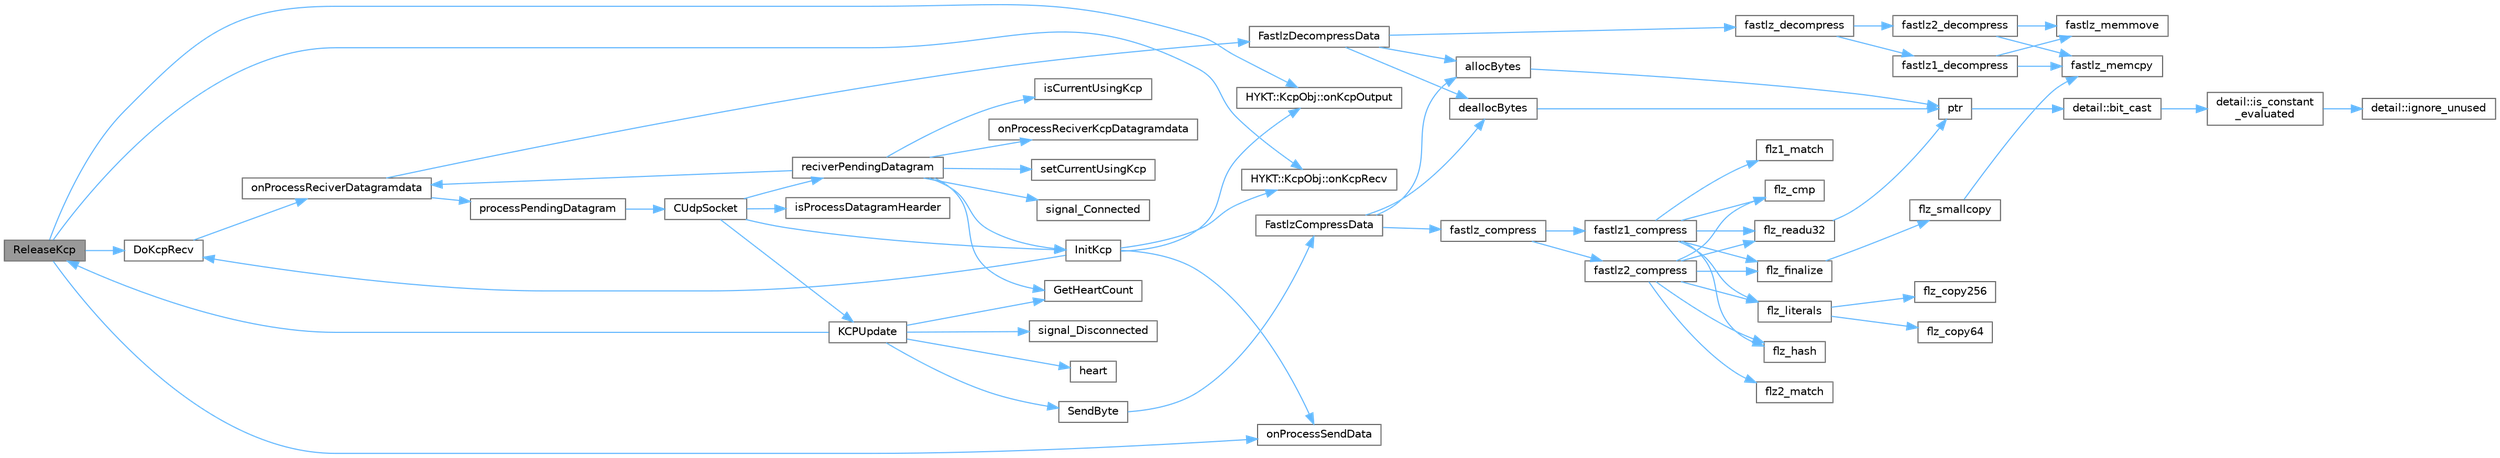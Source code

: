 digraph "ReleaseKcp"
{
 // LATEX_PDF_SIZE
  bgcolor="transparent";
  edge [fontname=Helvetica,fontsize=10,labelfontname=Helvetica,labelfontsize=10];
  node [fontname=Helvetica,fontsize=10,shape=box,height=0.2,width=0.4];
  rankdir="LR";
  Node1 [id="Node000001",label="ReleaseKcp",height=0.2,width=0.4,color="gray40", fillcolor="grey60", style="filled", fontcolor="black",tooltip="释放Kcp"];
  Node1 -> Node2 [id="edge1_Node000001_Node000002",color="steelblue1",style="solid",tooltip=" "];
  Node2 [id="Node000002",label="DoKcpRecv",height=0.2,width=0.4,color="grey40", fillcolor="white", style="filled",URL="$class_c_udp_socket.html#a235c0d71fb7596cf053147501ee3b865",tooltip="kcp转换后消息处理"];
  Node2 -> Node3 [id="edge2_Node000002_Node000003",color="steelblue1",style="solid",tooltip=" "];
  Node3 [id="Node000003",label="onProcessReciverDatagramdata",height=0.2,width=0.4,color="grey40", fillcolor="white", style="filled",URL="$class_c_udp_socket.html#a0d607b7e6a1c94cc87f8e8a4acc50a33",tooltip="处理接收到的报文"];
  Node3 -> Node4 [id="edge3_Node000003_Node000004",color="steelblue1",style="solid",tooltip=" "];
  Node4 [id="Node000004",label="FastlzDecompressData",height=0.2,width=0.4,color="grey40", fillcolor="white", style="filled",URL="$common_8cpp.html#a4a392b934d85ed54106c471cad69665d",tooltip="fastlz 解压数据。"];
  Node4 -> Node5 [id="edge4_Node000004_Node000005",color="steelblue1",style="solid",tooltip=" "];
  Node5 [id="Node000005",label="allocBytes",height=0.2,width=0.4,color="grey40", fillcolor="white", style="filled",URL="$_ned_allocator_impl_8cpp.html#af15278d7a4bba22072363abe7b04fb1e",tooltip="分配指定大小的内存"];
  Node5 -> Node6 [id="edge5_Node000005_Node000006",color="steelblue1",style="solid",tooltip=" "];
  Node6 [id="Node000006",label="ptr",height=0.2,width=0.4,color="grey40", fillcolor="white", style="filled",URL="$format_8h.html#adb6e274f8eb0b74b2865215e1b49c535",tooltip="Converts p to const void* for pointer formatting."];
  Node6 -> Node7 [id="edge6_Node000006_Node000007",color="steelblue1",style="solid",tooltip=" "];
  Node7 [id="Node000007",label="detail::bit_cast",height=0.2,width=0.4,color="grey40", fillcolor="white", style="filled",URL="$namespacedetail.html#a68cc0da968a823f01db50bc3958c996a",tooltip=" "];
  Node7 -> Node8 [id="edge7_Node000007_Node000008",color="steelblue1",style="solid",tooltip=" "];
  Node8 [id="Node000008",label="detail::is_constant\l_evaluated",height=0.2,width=0.4,color="grey40", fillcolor="white", style="filled",URL="$namespacedetail.html#aa88c553e0935b1aa6f21ac8045cf2335",tooltip=" "];
  Node8 -> Node9 [id="edge8_Node000008_Node000009",color="steelblue1",style="solid",tooltip=" "];
  Node9 [id="Node000009",label="detail::ignore_unused",height=0.2,width=0.4,color="grey40", fillcolor="white", style="filled",URL="$namespacedetail.html#a039aa82d5bc3557c97ae98da6aec04ce",tooltip=" "];
  Node4 -> Node10 [id="edge9_Node000004_Node000010",color="steelblue1",style="solid",tooltip=" "];
  Node10 [id="Node000010",label="deallocBytes",height=0.2,width=0.4,color="grey40", fillcolor="white", style="filled",URL="$_ned_allocator_impl_8cpp.html#a394ed5305e19853a8aa9203cdea51dd7",tooltip="释放内存"];
  Node10 -> Node6 [id="edge10_Node000010_Node000006",color="steelblue1",style="solid",tooltip=" "];
  Node4 -> Node11 [id="edge11_Node000004_Node000011",color="steelblue1",style="solid",tooltip=" "];
  Node11 [id="Node000011",label="fastlz_decompress",height=0.2,width=0.4,color="grey40", fillcolor="white", style="filled",URL="$fastlz_8c.html#a6cce72f3099f53d0cc244162180166b3",tooltip="通用解压缩函数"];
  Node11 -> Node12 [id="edge12_Node000011_Node000012",color="steelblue1",style="solid",tooltip=" "];
  Node12 [id="Node000012",label="fastlz1_decompress",height=0.2,width=0.4,color="grey40", fillcolor="white", style="filled",URL="$fastlz_8c.html#a5ae23e2c48377d079b775e6987518099",tooltip="级别 1 解压缩实现"];
  Node12 -> Node13 [id="edge13_Node000012_Node000013",color="steelblue1",style="solid",tooltip=" "];
  Node13 [id="Node000013",label="fastlz_memcpy",height=0.2,width=0.4,color="grey40", fillcolor="white", style="filled",URL="$fastlz_8c.html#a95d18238c9acb9ac4e0748cb7a14527f",tooltip="内存复制函数"];
  Node12 -> Node14 [id="edge14_Node000012_Node000014",color="steelblue1",style="solid",tooltip=" "];
  Node14 [id="Node000014",label="fastlz_memmove",height=0.2,width=0.4,color="grey40", fillcolor="white", style="filled",URL="$fastlz_8c.html#a5e118747cf5e94edea9db2538d4d2fb6",tooltip="自定义内存移动函数"];
  Node11 -> Node15 [id="edge15_Node000011_Node000015",color="steelblue1",style="solid",tooltip=" "];
  Node15 [id="Node000015",label="fastlz2_decompress",height=0.2,width=0.4,color="grey40", fillcolor="white", style="filled",URL="$fastlz_8c.html#a966be4548712ef5cac9708929f199976",tooltip="级别 2 解压缩实现"];
  Node15 -> Node13 [id="edge16_Node000015_Node000013",color="steelblue1",style="solid",tooltip=" "];
  Node15 -> Node14 [id="edge17_Node000015_Node000014",color="steelblue1",style="solid",tooltip=" "];
  Node3 -> Node16 [id="edge18_Node000003_Node000016",color="steelblue1",style="solid",tooltip=" "];
  Node16 [id="Node000016",label="processPendingDatagram",height=0.2,width=0.4,color="grey40", fillcolor="white", style="filled",URL="$class_c_udp_socket.html#a643a52e771c46331915a2a817f8daefe",tooltip="处理接收到的消息"];
  Node16 -> Node17 [id="edge19_Node000016_Node000017",color="steelblue1",style="solid",tooltip=" "];
  Node17 [id="Node000017",label="CUdpSocket",height=0.2,width=0.4,color="grey40", fillcolor="white", style="filled",URL="$class_c_udp_socket.html#a10b374e4c9a9fc55d3193dec04ecb77a",tooltip="CUdpSocket::CUdpSocket"];
  Node17 -> Node18 [id="edge20_Node000017_Node000018",color="steelblue1",style="solid",tooltip=" "];
  Node18 [id="Node000018",label="InitKcp",height=0.2,width=0.4,color="grey40", fillcolor="white", style="filled",URL="$class_c_udp_socket.html#a893c83c649c1595b0027d14a705ef992",tooltip="初始Kcp"];
  Node18 -> Node2 [id="edge21_Node000018_Node000002",color="steelblue1",style="solid",tooltip=" "];
  Node18 -> Node19 [id="edge22_Node000018_Node000019",color="steelblue1",style="solid",tooltip=" "];
  Node19 [id="Node000019",label="HYKT::KcpObj::onKcpOutput",height=0.2,width=0.4,color="grey40", fillcolor="white", style="filled",URL="$class_h_y_k_t_1_1_kcp_obj.html#a4afabda74d00710ab2dbd9e141d36a7a",tooltip=" "];
  Node18 -> Node20 [id="edge23_Node000018_Node000020",color="steelblue1",style="solid",tooltip=" "];
  Node20 [id="Node000020",label="HYKT::KcpObj::onKcpRecv",height=0.2,width=0.4,color="grey40", fillcolor="white", style="filled",URL="$class_h_y_k_t_1_1_kcp_obj.html#ae6945bcd24f14c7c0e9667d8a7d5a396",tooltip=" "];
  Node18 -> Node21 [id="edge24_Node000018_Node000021",color="steelblue1",style="solid",tooltip=" "];
  Node21 [id="Node000021",label="onProcessSendData",height=0.2,width=0.4,color="grey40", fillcolor="white", style="filled",URL="$class_c_udp_socket.html#a09daa5dc8dd0e303411d308a2d676281",tooltip="处理发送报文"];
  Node17 -> Node22 [id="edge25_Node000017_Node000022",color="steelblue1",style="solid",tooltip=" "];
  Node22 [id="Node000022",label="isProcessDatagramHearder",height=0.2,width=0.4,color="grey40", fillcolor="white", style="filled",URL="$class_c_udp_socket.html#ac52372bf42443a554ca3ef371f817743",tooltip="得到一个信息是否处理完成"];
  Node17 -> Node23 [id="edge26_Node000017_Node000023",color="steelblue1",style="solid",tooltip=" "];
  Node23 [id="Node000023",label="KCPUpdate",height=0.2,width=0.4,color="grey40", fillcolor="white", style="filled",URL="$class_c_udp_socket.html#a13640ae10c35f12a456274c76e452fe9",tooltip=" "];
  Node23 -> Node24 [id="edge27_Node000023_Node000024",color="steelblue1",style="solid",tooltip=" "];
  Node24 [id="Node000024",label="GetHeartCount",height=0.2,width=0.4,color="grey40", fillcolor="white", style="filled",URL="$class_c_udp_socket.html#a2c4327ba0c99cf506f89461cdf06737f",tooltip="得到当前心跳计数"];
  Node23 -> Node25 [id="edge28_Node000023_Node000025",color="steelblue1",style="solid",tooltip=" "];
  Node25 [id="Node000025",label="heart",height=0.2,width=0.4,color="grey40", fillcolor="white", style="filled",URL="$class_c_udp_socket.html#a6145ba82911306580ae61d2b8044c512",tooltip="心跳计数"];
  Node23 -> Node1 [id="edge29_Node000023_Node000001",color="steelblue1",style="solid",tooltip=" "];
  Node23 -> Node26 [id="edge30_Node000023_Node000026",color="steelblue1",style="solid",tooltip=" "];
  Node26 [id="Node000026",label="SendByte",height=0.2,width=0.4,color="grey40", fillcolor="white", style="filled",URL="$class_c_udp_socket.html#a3e1a099823c321147e806486b8b5ace0",tooltip="发送报文(正常)"];
  Node26 -> Node27 [id="edge31_Node000026_Node000027",color="steelblue1",style="solid",tooltip=" "];
  Node27 [id="Node000027",label="FastlzCompressData",height=0.2,width=0.4,color="grey40", fillcolor="white", style="filled",URL="$common_8cpp.html#a18f079fdf22e51b397aecbc9b760de21",tooltip="fastlz 压缩数据。"];
  Node27 -> Node5 [id="edge32_Node000027_Node000005",color="steelblue1",style="solid",tooltip=" "];
  Node27 -> Node10 [id="edge33_Node000027_Node000010",color="steelblue1",style="solid",tooltip=" "];
  Node27 -> Node28 [id="edge34_Node000027_Node000028",color="steelblue1",style="solid",tooltip=" "];
  Node28 [id="Node000028",label="fastlz_compress",height=0.2,width=0.4,color="grey40", fillcolor="white", style="filled",URL="$fastlz_8c.html#aa8b12c16f2514c6cd2a6748a9d6bce4d",tooltip="通用压缩函数"];
  Node28 -> Node29 [id="edge35_Node000028_Node000029",color="steelblue1",style="solid",tooltip=" "];
  Node29 [id="Node000029",label="fastlz1_compress",height=0.2,width=0.4,color="grey40", fillcolor="white", style="filled",URL="$fastlz_8c.html#a1f149a66a870832b28adbd7a3e0464e3",tooltip="级别 1 压缩实现"];
  Node29 -> Node30 [id="edge36_Node000029_Node000030",color="steelblue1",style="solid",tooltip=" "];
  Node30 [id="Node000030",label="flz1_match",height=0.2,width=0.4,color="grey40", fillcolor="white", style="filled",URL="$fastlz_8c.html#ae3fa1b75c06606b5876ae53a208b0869",tooltip="级别 1 压缩的匹配编码"];
  Node29 -> Node31 [id="edge37_Node000029_Node000031",color="steelblue1",style="solid",tooltip=" "];
  Node31 [id="Node000031",label="flz_cmp",height=0.2,width=0.4,color="grey40", fillcolor="white", style="filled",URL="$fastlz_8c.html#a4734cddbda700701b928ea1c9462a280",tooltip="比较两个数据块"];
  Node29 -> Node32 [id="edge38_Node000029_Node000032",color="steelblue1",style="solid",tooltip=" "];
  Node32 [id="Node000032",label="flz_finalize",height=0.2,width=0.4,color="grey40", fillcolor="white", style="filled",URL="$fastlz_8c.html#aad3ee3ccbad499327027d24ea6140169",tooltip="最终字面量处理"];
  Node32 -> Node33 [id="edge39_Node000032_Node000033",color="steelblue1",style="solid",tooltip=" "];
  Node33 [id="Node000033",label="flz_smallcopy",height=0.2,width=0.4,color="grey40", fillcolor="white", style="filled",URL="$fastlz_8c.html#a741b9a31afd0f8c4a7d1409952d7497a",tooltip="小块数据复制"];
  Node33 -> Node13 [id="edge40_Node000033_Node000013",color="steelblue1",style="solid",tooltip=" "];
  Node29 -> Node34 [id="edge41_Node000029_Node000034",color="steelblue1",style="solid",tooltip=" "];
  Node34 [id="Node000034",label="flz_hash",height=0.2,width=0.4,color="grey40", fillcolor="white", style="filled",URL="$fastlz_8c.html#a68cbcb6b0d615ae53e2303a4a9b5ab70",tooltip="计算哈希值"];
  Node29 -> Node35 [id="edge42_Node000029_Node000035",color="steelblue1",style="solid",tooltip=" "];
  Node35 [id="Node000035",label="flz_literals",height=0.2,width=0.4,color="grey40", fillcolor="white", style="filled",URL="$fastlz_8c.html#a154d7b313ffcf534c30642f0af6d4641",tooltip="处理字面量数据"];
  Node35 -> Node36 [id="edge43_Node000035_Node000036",color="steelblue1",style="solid",tooltip=" "];
  Node36 [id="Node000036",label="flz_copy256",height=0.2,width=0.4,color="grey40", fillcolor="white", style="filled",URL="$fastlz_8c.html#a9f138722d5b4cca13b3dace840c7c458",tooltip="复制 256 位数据块"];
  Node35 -> Node37 [id="edge44_Node000035_Node000037",color="steelblue1",style="solid",tooltip=" "];
  Node37 [id="Node000037",label="flz_copy64",height=0.2,width=0.4,color="grey40", fillcolor="white", style="filled",URL="$fastlz_8c.html#a468c19b0a79f2f5c072cf17c5cc969a3",tooltip="复制 64 位数据块"];
  Node29 -> Node38 [id="edge45_Node000029_Node000038",color="steelblue1",style="solid",tooltip=" "];
  Node38 [id="Node000038",label="flz_readu32",height=0.2,width=0.4,color="grey40", fillcolor="white", style="filled",URL="$fastlz_8c.html#a840ac800deb7c00f2994ef2663819817",tooltip="读取 32 位无符号整数"];
  Node38 -> Node6 [id="edge46_Node000038_Node000006",color="steelblue1",style="solid",tooltip=" "];
  Node28 -> Node39 [id="edge47_Node000028_Node000039",color="steelblue1",style="solid",tooltip=" "];
  Node39 [id="Node000039",label="fastlz2_compress",height=0.2,width=0.4,color="grey40", fillcolor="white", style="filled",URL="$fastlz_8c.html#a06ae67595a80640a59169dfa4a5c8b44",tooltip="级别 2 压缩实现"];
  Node39 -> Node40 [id="edge48_Node000039_Node000040",color="steelblue1",style="solid",tooltip=" "];
  Node40 [id="Node000040",label="flz2_match",height=0.2,width=0.4,color="grey40", fillcolor="white", style="filled",URL="$fastlz_8c.html#a08ac84ecce13045966548dcfd8af87a9",tooltip="级别 2 压缩的匹配编码"];
  Node39 -> Node31 [id="edge49_Node000039_Node000031",color="steelblue1",style="solid",tooltip=" "];
  Node39 -> Node32 [id="edge50_Node000039_Node000032",color="steelblue1",style="solid",tooltip=" "];
  Node39 -> Node34 [id="edge51_Node000039_Node000034",color="steelblue1",style="solid",tooltip=" "];
  Node39 -> Node35 [id="edge52_Node000039_Node000035",color="steelblue1",style="solid",tooltip=" "];
  Node39 -> Node38 [id="edge53_Node000039_Node000038",color="steelblue1",style="solid",tooltip=" "];
  Node23 -> Node41 [id="edge54_Node000023_Node000041",color="steelblue1",style="solid",tooltip=" "];
  Node41 [id="Node000041",label="signal_Disconnected",height=0.2,width=0.4,color="grey40", fillcolor="white", style="filled",URL="$class_c_udp_socket.html#adec7532862d9d9fde62c8f2e19595a15",tooltip="处理连接断掉"];
  Node17 -> Node42 [id="edge55_Node000017_Node000042",color="steelblue1",style="solid",tooltip=" "];
  Node42 [id="Node000042",label="reciverPendingDatagram",height=0.2,width=0.4,color="grey40", fillcolor="white", style="filled",URL="$class_c_udp_socket.html#aec7b1554ec634e5cd21efe2ad61c1e47",tooltip=" "];
  Node42 -> Node24 [id="edge56_Node000042_Node000024",color="steelblue1",style="solid",tooltip=" "];
  Node42 -> Node18 [id="edge57_Node000042_Node000018",color="steelblue1",style="solid",tooltip=" "];
  Node42 -> Node43 [id="edge58_Node000042_Node000043",color="steelblue1",style="solid",tooltip=" "];
  Node43 [id="Node000043",label="isCurrentUsingKcp",height=0.2,width=0.4,color="grey40", fillcolor="white", style="filled",URL="$class_c_udp_socket.html#adc39678794f4673e111a2dc8c23b885b",tooltip="得到当前是否使用kcp"];
  Node42 -> Node3 [id="edge59_Node000042_Node000003",color="steelblue1",style="solid",tooltip=" "];
  Node42 -> Node44 [id="edge60_Node000042_Node000044",color="steelblue1",style="solid",tooltip=" "];
  Node44 [id="Node000044",label="onProcessReciverKcpDatagramdata",height=0.2,width=0.4,color="grey40", fillcolor="white", style="filled",URL="$class_c_udp_socket.html#aa2631ed02805f624d45dd1eb4cbf9545",tooltip="kcp处理接收到的报文"];
  Node42 -> Node45 [id="edge61_Node000042_Node000045",color="steelblue1",style="solid",tooltip=" "];
  Node45 [id="Node000045",label="setCurrentUsingKcp",height=0.2,width=0.4,color="grey40", fillcolor="white", style="filled",URL="$class_c_udp_socket.html#a57390bbbe6e3e9445a2f2c8d753c8643",tooltip="设置当前是否使用KCP"];
  Node42 -> Node46 [id="edge62_Node000042_Node000046",color="steelblue1",style="solid",tooltip=" "];
  Node46 [id="Node000046",label="signal_Connected",height=0.2,width=0.4,color="grey40", fillcolor="white", style="filled",URL="$class_c_udp_socket.html#a0e525392b5eaf4b32414abf70c4d655a",tooltip="处理连接成功"];
  Node1 -> Node19 [id="edge63_Node000001_Node000019",color="steelblue1",style="solid",tooltip=" "];
  Node1 -> Node20 [id="edge64_Node000001_Node000020",color="steelblue1",style="solid",tooltip=" "];
  Node1 -> Node21 [id="edge65_Node000001_Node000021",color="steelblue1",style="solid",tooltip=" "];
}
